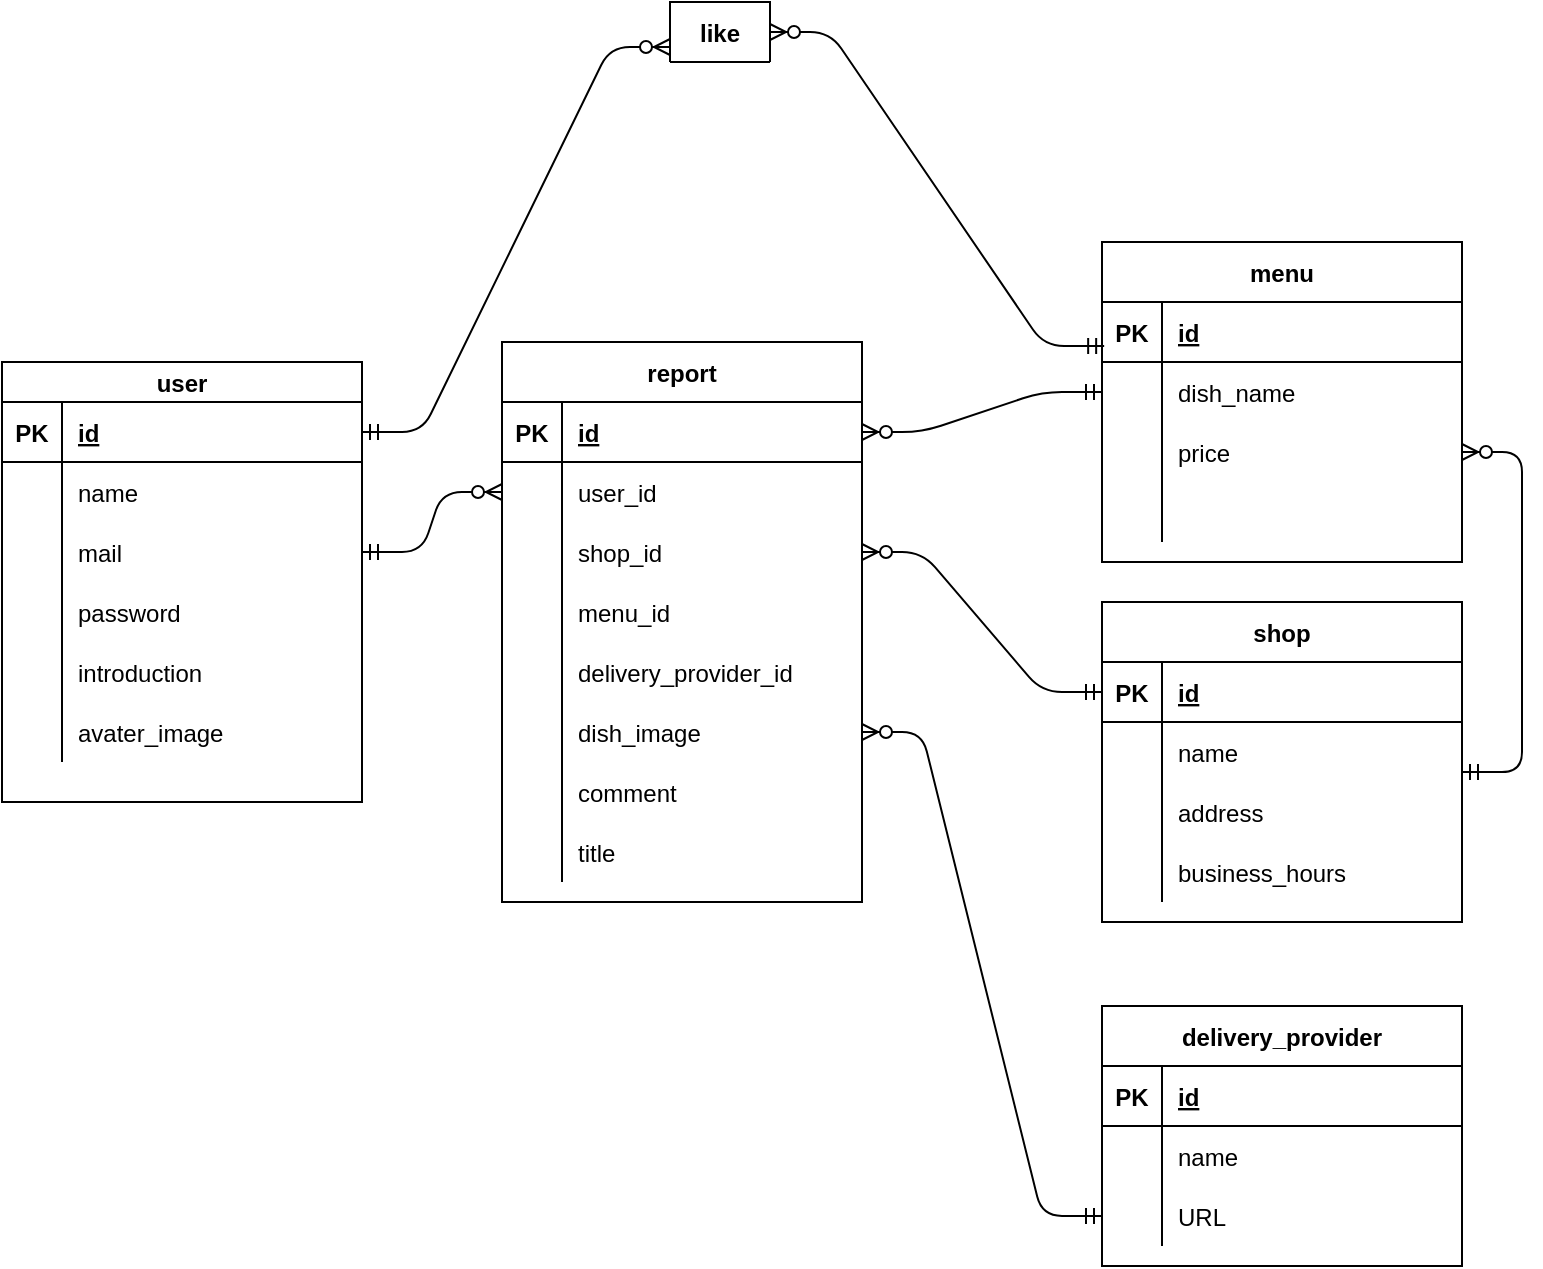 <mxfile version="14.2.9" type="github">
  <diagram id="Wzwggna4HKxUjXoeWp4Y" name="Page-1">
    <mxGraphModel dx="883" dy="841" grid="1" gridSize="10" guides="1" tooltips="1" connect="1" arrows="1" fold="1" page="1" pageScale="1" pageWidth="827" pageHeight="1169" math="0" shadow="0">
      <root>
        <mxCell id="0" />
        <mxCell id="1" parent="0" />
        <mxCell id="AOjXJjLZ3I_ZNPPKxEne-14" value="user" style="shape=table;startSize=20;container=1;collapsible=1;childLayout=tableLayout;fixedRows=1;rowLines=0;fontStyle=1;align=center;resizeLast=1;" parent="1" vertex="1">
          <mxGeometry x="30" y="530" width="180" height="220" as="geometry" />
        </mxCell>
        <mxCell id="AOjXJjLZ3I_ZNPPKxEne-15" value="" style="shape=partialRectangle;collapsible=0;dropTarget=0;pointerEvents=0;fillColor=none;top=0;left=0;bottom=1;right=0;points=[[0,0.5],[1,0.5]];portConstraint=eastwest;" parent="AOjXJjLZ3I_ZNPPKxEne-14" vertex="1">
          <mxGeometry y="20" width="180" height="30" as="geometry" />
        </mxCell>
        <mxCell id="AOjXJjLZ3I_ZNPPKxEne-16" value="PK" style="shape=partialRectangle;connectable=0;fillColor=none;top=0;left=0;bottom=0;right=0;fontStyle=1;overflow=hidden;" parent="AOjXJjLZ3I_ZNPPKxEne-15" vertex="1">
          <mxGeometry width="30" height="30" as="geometry" />
        </mxCell>
        <mxCell id="AOjXJjLZ3I_ZNPPKxEne-17" value="id" style="shape=partialRectangle;connectable=0;fillColor=none;top=0;left=0;bottom=0;right=0;align=left;spacingLeft=6;fontStyle=5;overflow=hidden;" parent="AOjXJjLZ3I_ZNPPKxEne-15" vertex="1">
          <mxGeometry x="30" width="150" height="30" as="geometry" />
        </mxCell>
        <mxCell id="AOjXJjLZ3I_ZNPPKxEne-18" value="" style="shape=partialRectangle;collapsible=0;dropTarget=0;pointerEvents=0;fillColor=none;top=0;left=0;bottom=0;right=0;points=[[0,0.5],[1,0.5]];portConstraint=eastwest;" parent="AOjXJjLZ3I_ZNPPKxEne-14" vertex="1">
          <mxGeometry y="50" width="180" height="30" as="geometry" />
        </mxCell>
        <mxCell id="AOjXJjLZ3I_ZNPPKxEne-19" value="" style="shape=partialRectangle;connectable=0;fillColor=none;top=0;left=0;bottom=0;right=0;editable=1;overflow=hidden;" parent="AOjXJjLZ3I_ZNPPKxEne-18" vertex="1">
          <mxGeometry width="30" height="30" as="geometry" />
        </mxCell>
        <mxCell id="AOjXJjLZ3I_ZNPPKxEne-20" value="name" style="shape=partialRectangle;connectable=0;fillColor=none;top=0;left=0;bottom=0;right=0;align=left;spacingLeft=6;overflow=hidden;" parent="AOjXJjLZ3I_ZNPPKxEne-18" vertex="1">
          <mxGeometry x="30" width="150" height="30" as="geometry" />
        </mxCell>
        <mxCell id="AOjXJjLZ3I_ZNPPKxEne-21" value="" style="shape=partialRectangle;collapsible=0;dropTarget=0;pointerEvents=0;fillColor=none;top=0;left=0;bottom=0;right=0;points=[[0,0.5],[1,0.5]];portConstraint=eastwest;" parent="AOjXJjLZ3I_ZNPPKxEne-14" vertex="1">
          <mxGeometry y="80" width="180" height="30" as="geometry" />
        </mxCell>
        <mxCell id="AOjXJjLZ3I_ZNPPKxEne-22" value="" style="shape=partialRectangle;connectable=0;fillColor=none;top=0;left=0;bottom=0;right=0;editable=1;overflow=hidden;" parent="AOjXJjLZ3I_ZNPPKxEne-21" vertex="1">
          <mxGeometry width="30" height="30" as="geometry" />
        </mxCell>
        <mxCell id="AOjXJjLZ3I_ZNPPKxEne-23" value="mail" style="shape=partialRectangle;connectable=0;fillColor=none;top=0;left=0;bottom=0;right=0;align=left;spacingLeft=6;overflow=hidden;" parent="AOjXJjLZ3I_ZNPPKxEne-21" vertex="1">
          <mxGeometry x="30" width="150" height="30" as="geometry" />
        </mxCell>
        <mxCell id="AOjXJjLZ3I_ZNPPKxEne-24" value="" style="shape=partialRectangle;collapsible=0;dropTarget=0;pointerEvents=0;fillColor=none;top=0;left=0;bottom=0;right=0;points=[[0,0.5],[1,0.5]];portConstraint=eastwest;" parent="AOjXJjLZ3I_ZNPPKxEne-14" vertex="1">
          <mxGeometry y="110" width="180" height="30" as="geometry" />
        </mxCell>
        <mxCell id="AOjXJjLZ3I_ZNPPKxEne-25" value="" style="shape=partialRectangle;connectable=0;fillColor=none;top=0;left=0;bottom=0;right=0;editable=1;overflow=hidden;" parent="AOjXJjLZ3I_ZNPPKxEne-24" vertex="1">
          <mxGeometry width="30" height="30" as="geometry" />
        </mxCell>
        <mxCell id="AOjXJjLZ3I_ZNPPKxEne-26" value="password" style="shape=partialRectangle;connectable=0;fillColor=none;top=0;left=0;bottom=0;right=0;align=left;spacingLeft=6;overflow=hidden;" parent="AOjXJjLZ3I_ZNPPKxEne-24" vertex="1">
          <mxGeometry x="30" width="150" height="30" as="geometry" />
        </mxCell>
        <mxCell id="kqgBNgaaH27ScCqTTMqr-25" style="shape=partialRectangle;collapsible=0;dropTarget=0;pointerEvents=0;fillColor=none;top=0;left=0;bottom=0;right=0;points=[[0,0.5],[1,0.5]];portConstraint=eastwest;" vertex="1" parent="AOjXJjLZ3I_ZNPPKxEne-14">
          <mxGeometry y="140" width="180" height="30" as="geometry" />
        </mxCell>
        <mxCell id="kqgBNgaaH27ScCqTTMqr-26" style="shape=partialRectangle;connectable=0;fillColor=none;top=0;left=0;bottom=0;right=0;editable=1;overflow=hidden;" vertex="1" parent="kqgBNgaaH27ScCqTTMqr-25">
          <mxGeometry width="30" height="30" as="geometry" />
        </mxCell>
        <mxCell id="kqgBNgaaH27ScCqTTMqr-27" value="introduction" style="shape=partialRectangle;connectable=0;fillColor=none;top=0;left=0;bottom=0;right=0;align=left;spacingLeft=6;overflow=hidden;" vertex="1" parent="kqgBNgaaH27ScCqTTMqr-25">
          <mxGeometry x="30" width="150" height="30" as="geometry" />
        </mxCell>
        <mxCell id="kqgBNgaaH27ScCqTTMqr-28" style="shape=partialRectangle;collapsible=0;dropTarget=0;pointerEvents=0;fillColor=none;top=0;left=0;bottom=0;right=0;points=[[0,0.5],[1,0.5]];portConstraint=eastwest;" vertex="1" parent="AOjXJjLZ3I_ZNPPKxEne-14">
          <mxGeometry y="170" width="180" height="30" as="geometry" />
        </mxCell>
        <mxCell id="kqgBNgaaH27ScCqTTMqr-29" style="shape=partialRectangle;connectable=0;fillColor=none;top=0;left=0;bottom=0;right=0;editable=1;overflow=hidden;" vertex="1" parent="kqgBNgaaH27ScCqTTMqr-28">
          <mxGeometry width="30" height="30" as="geometry" />
        </mxCell>
        <mxCell id="kqgBNgaaH27ScCqTTMqr-30" value="avater_image" style="shape=partialRectangle;connectable=0;fillColor=none;top=0;left=0;bottom=0;right=0;align=left;spacingLeft=6;overflow=hidden;" vertex="1" parent="kqgBNgaaH27ScCqTTMqr-28">
          <mxGeometry x="30" width="150" height="30" as="geometry" />
        </mxCell>
        <mxCell id="AOjXJjLZ3I_ZNPPKxEne-27" value="report" style="shape=table;startSize=30;container=1;collapsible=1;childLayout=tableLayout;fixedRows=1;rowLines=0;fontStyle=1;align=center;resizeLast=1;" parent="1" vertex="1">
          <mxGeometry x="280" y="520" width="180" height="280" as="geometry" />
        </mxCell>
        <mxCell id="AOjXJjLZ3I_ZNPPKxEne-28" value="" style="shape=partialRectangle;collapsible=0;dropTarget=0;pointerEvents=0;fillColor=none;top=0;left=0;bottom=1;right=0;points=[[0,0.5],[1,0.5]];portConstraint=eastwest;" parent="AOjXJjLZ3I_ZNPPKxEne-27" vertex="1">
          <mxGeometry y="30" width="180" height="30" as="geometry" />
        </mxCell>
        <mxCell id="AOjXJjLZ3I_ZNPPKxEne-29" value="PK" style="shape=partialRectangle;connectable=0;fillColor=none;top=0;left=0;bottom=0;right=0;fontStyle=1;overflow=hidden;" parent="AOjXJjLZ3I_ZNPPKxEne-28" vertex="1">
          <mxGeometry width="30" height="30" as="geometry" />
        </mxCell>
        <mxCell id="AOjXJjLZ3I_ZNPPKxEne-30" value="id" style="shape=partialRectangle;connectable=0;fillColor=none;top=0;left=0;bottom=0;right=0;align=left;spacingLeft=6;fontStyle=5;overflow=hidden;" parent="AOjXJjLZ3I_ZNPPKxEne-28" vertex="1">
          <mxGeometry x="30" width="150" height="30" as="geometry" />
        </mxCell>
        <mxCell id="AOjXJjLZ3I_ZNPPKxEne-31" value="" style="shape=partialRectangle;collapsible=0;dropTarget=0;pointerEvents=0;fillColor=none;top=0;left=0;bottom=0;right=0;points=[[0,0.5],[1,0.5]];portConstraint=eastwest;" parent="AOjXJjLZ3I_ZNPPKxEne-27" vertex="1">
          <mxGeometry y="60" width="180" height="30" as="geometry" />
        </mxCell>
        <mxCell id="AOjXJjLZ3I_ZNPPKxEne-32" value="" style="shape=partialRectangle;connectable=0;fillColor=none;top=0;left=0;bottom=0;right=0;editable=1;overflow=hidden;" parent="AOjXJjLZ3I_ZNPPKxEne-31" vertex="1">
          <mxGeometry width="30" height="30" as="geometry" />
        </mxCell>
        <mxCell id="AOjXJjLZ3I_ZNPPKxEne-33" value="user_id" style="shape=partialRectangle;connectable=0;fillColor=none;top=0;left=0;bottom=0;right=0;align=left;spacingLeft=6;overflow=hidden;" parent="AOjXJjLZ3I_ZNPPKxEne-31" vertex="1">
          <mxGeometry x="30" width="150" height="30" as="geometry" />
        </mxCell>
        <mxCell id="AOjXJjLZ3I_ZNPPKxEne-34" value="" style="shape=partialRectangle;collapsible=0;dropTarget=0;pointerEvents=0;fillColor=none;top=0;left=0;bottom=0;right=0;points=[[0,0.5],[1,0.5]];portConstraint=eastwest;" parent="AOjXJjLZ3I_ZNPPKxEne-27" vertex="1">
          <mxGeometry y="90" width="180" height="30" as="geometry" />
        </mxCell>
        <mxCell id="AOjXJjLZ3I_ZNPPKxEne-35" value="" style="shape=partialRectangle;connectable=0;fillColor=none;top=0;left=0;bottom=0;right=0;editable=1;overflow=hidden;" parent="AOjXJjLZ3I_ZNPPKxEne-34" vertex="1">
          <mxGeometry width="30" height="30" as="geometry" />
        </mxCell>
        <mxCell id="AOjXJjLZ3I_ZNPPKxEne-36" value="shop_id" style="shape=partialRectangle;connectable=0;fillColor=none;top=0;left=0;bottom=0;right=0;align=left;spacingLeft=6;overflow=hidden;" parent="AOjXJjLZ3I_ZNPPKxEne-34" vertex="1">
          <mxGeometry x="30" width="150" height="30" as="geometry" />
        </mxCell>
        <mxCell id="AOjXJjLZ3I_ZNPPKxEne-37" value="" style="shape=partialRectangle;collapsible=0;dropTarget=0;pointerEvents=0;fillColor=none;top=0;left=0;bottom=0;right=0;points=[[0,0.5],[1,0.5]];portConstraint=eastwest;" parent="AOjXJjLZ3I_ZNPPKxEne-27" vertex="1">
          <mxGeometry y="120" width="180" height="30" as="geometry" />
        </mxCell>
        <mxCell id="AOjXJjLZ3I_ZNPPKxEne-38" value="" style="shape=partialRectangle;connectable=0;fillColor=none;top=0;left=0;bottom=0;right=0;editable=1;overflow=hidden;" parent="AOjXJjLZ3I_ZNPPKxEne-37" vertex="1">
          <mxGeometry width="30" height="30" as="geometry" />
        </mxCell>
        <mxCell id="AOjXJjLZ3I_ZNPPKxEne-39" value="menu_id" style="shape=partialRectangle;connectable=0;fillColor=none;top=0;left=0;bottom=0;right=0;align=left;spacingLeft=6;overflow=hidden;" parent="AOjXJjLZ3I_ZNPPKxEne-37" vertex="1">
          <mxGeometry x="30" width="150" height="30" as="geometry" />
        </mxCell>
        <mxCell id="kqgBNgaaH27ScCqTTMqr-81" style="shape=partialRectangle;collapsible=0;dropTarget=0;pointerEvents=0;fillColor=none;top=0;left=0;bottom=0;right=0;points=[[0,0.5],[1,0.5]];portConstraint=eastwest;" vertex="1" parent="AOjXJjLZ3I_ZNPPKxEne-27">
          <mxGeometry y="150" width="180" height="30" as="geometry" />
        </mxCell>
        <mxCell id="kqgBNgaaH27ScCqTTMqr-82" style="shape=partialRectangle;connectable=0;fillColor=none;top=0;left=0;bottom=0;right=0;editable=1;overflow=hidden;" vertex="1" parent="kqgBNgaaH27ScCqTTMqr-81">
          <mxGeometry width="30" height="30" as="geometry" />
        </mxCell>
        <mxCell id="kqgBNgaaH27ScCqTTMqr-83" value="delivery_provider_id" style="shape=partialRectangle;connectable=0;fillColor=none;top=0;left=0;bottom=0;right=0;align=left;spacingLeft=6;overflow=hidden;" vertex="1" parent="kqgBNgaaH27ScCqTTMqr-81">
          <mxGeometry x="30" width="150" height="30" as="geometry" />
        </mxCell>
        <mxCell id="kqgBNgaaH27ScCqTTMqr-50" style="shape=partialRectangle;collapsible=0;dropTarget=0;pointerEvents=0;fillColor=none;top=0;left=0;bottom=0;right=0;points=[[0,0.5],[1,0.5]];portConstraint=eastwest;" vertex="1" parent="AOjXJjLZ3I_ZNPPKxEne-27">
          <mxGeometry y="180" width="180" height="30" as="geometry" />
        </mxCell>
        <mxCell id="kqgBNgaaH27ScCqTTMqr-51" style="shape=partialRectangle;connectable=0;fillColor=none;top=0;left=0;bottom=0;right=0;editable=1;overflow=hidden;" vertex="1" parent="kqgBNgaaH27ScCqTTMqr-50">
          <mxGeometry width="30" height="30" as="geometry" />
        </mxCell>
        <mxCell id="kqgBNgaaH27ScCqTTMqr-52" value="dish_image" style="shape=partialRectangle;connectable=0;fillColor=none;top=0;left=0;bottom=0;right=0;align=left;spacingLeft=6;overflow=hidden;" vertex="1" parent="kqgBNgaaH27ScCqTTMqr-50">
          <mxGeometry x="30" width="150" height="30" as="geometry" />
        </mxCell>
        <mxCell id="kqgBNgaaH27ScCqTTMqr-47" style="shape=partialRectangle;collapsible=0;dropTarget=0;pointerEvents=0;fillColor=none;top=0;left=0;bottom=0;right=0;points=[[0,0.5],[1,0.5]];portConstraint=eastwest;" vertex="1" parent="AOjXJjLZ3I_ZNPPKxEne-27">
          <mxGeometry y="210" width="180" height="30" as="geometry" />
        </mxCell>
        <mxCell id="kqgBNgaaH27ScCqTTMqr-48" style="shape=partialRectangle;connectable=0;fillColor=none;top=0;left=0;bottom=0;right=0;editable=1;overflow=hidden;" vertex="1" parent="kqgBNgaaH27ScCqTTMqr-47">
          <mxGeometry width="30" height="30" as="geometry" />
        </mxCell>
        <mxCell id="kqgBNgaaH27ScCqTTMqr-49" value="comment" style="shape=partialRectangle;connectable=0;fillColor=none;top=0;left=0;bottom=0;right=0;align=left;spacingLeft=6;overflow=hidden;" vertex="1" parent="kqgBNgaaH27ScCqTTMqr-47">
          <mxGeometry x="30" width="150" height="30" as="geometry" />
        </mxCell>
        <mxCell id="kqgBNgaaH27ScCqTTMqr-44" style="shape=partialRectangle;collapsible=0;dropTarget=0;pointerEvents=0;fillColor=none;top=0;left=0;bottom=0;right=0;points=[[0,0.5],[1,0.5]];portConstraint=eastwest;" vertex="1" parent="AOjXJjLZ3I_ZNPPKxEne-27">
          <mxGeometry y="240" width="180" height="30" as="geometry" />
        </mxCell>
        <mxCell id="kqgBNgaaH27ScCqTTMqr-45" style="shape=partialRectangle;connectable=0;fillColor=none;top=0;left=0;bottom=0;right=0;editable=1;overflow=hidden;" vertex="1" parent="kqgBNgaaH27ScCqTTMqr-44">
          <mxGeometry width="30" height="30" as="geometry" />
        </mxCell>
        <mxCell id="kqgBNgaaH27ScCqTTMqr-46" value="title" style="shape=partialRectangle;connectable=0;fillColor=none;top=0;left=0;bottom=0;right=0;align=left;spacingLeft=6;overflow=hidden;" vertex="1" parent="kqgBNgaaH27ScCqTTMqr-44">
          <mxGeometry x="30" width="150" height="30" as="geometry" />
        </mxCell>
        <mxCell id="AOjXJjLZ3I_ZNPPKxEne-40" value="shop" style="shape=table;startSize=30;container=1;collapsible=1;childLayout=tableLayout;fixedRows=1;rowLines=0;fontStyle=1;align=center;resizeLast=1;" parent="1" vertex="1">
          <mxGeometry x="580" y="650" width="180" height="160" as="geometry" />
        </mxCell>
        <mxCell id="AOjXJjLZ3I_ZNPPKxEne-41" value="" style="shape=partialRectangle;collapsible=0;dropTarget=0;pointerEvents=0;fillColor=none;top=0;left=0;bottom=1;right=0;points=[[0,0.5],[1,0.5]];portConstraint=eastwest;" parent="AOjXJjLZ3I_ZNPPKxEne-40" vertex="1">
          <mxGeometry y="30" width="180" height="30" as="geometry" />
        </mxCell>
        <mxCell id="AOjXJjLZ3I_ZNPPKxEne-42" value="PK" style="shape=partialRectangle;connectable=0;fillColor=none;top=0;left=0;bottom=0;right=0;fontStyle=1;overflow=hidden;" parent="AOjXJjLZ3I_ZNPPKxEne-41" vertex="1">
          <mxGeometry width="30" height="30" as="geometry" />
        </mxCell>
        <mxCell id="AOjXJjLZ3I_ZNPPKxEne-43" value="id" style="shape=partialRectangle;connectable=0;fillColor=none;top=0;left=0;bottom=0;right=0;align=left;spacingLeft=6;fontStyle=5;overflow=hidden;" parent="AOjXJjLZ3I_ZNPPKxEne-41" vertex="1">
          <mxGeometry x="30" width="150" height="30" as="geometry" />
        </mxCell>
        <mxCell id="AOjXJjLZ3I_ZNPPKxEne-44" value="" style="shape=partialRectangle;collapsible=0;dropTarget=0;pointerEvents=0;fillColor=none;top=0;left=0;bottom=0;right=0;points=[[0,0.5],[1,0.5]];portConstraint=eastwest;" parent="AOjXJjLZ3I_ZNPPKxEne-40" vertex="1">
          <mxGeometry y="60" width="180" height="30" as="geometry" />
        </mxCell>
        <mxCell id="AOjXJjLZ3I_ZNPPKxEne-45" value="" style="shape=partialRectangle;connectable=0;fillColor=none;top=0;left=0;bottom=0;right=0;editable=1;overflow=hidden;" parent="AOjXJjLZ3I_ZNPPKxEne-44" vertex="1">
          <mxGeometry width="30" height="30" as="geometry" />
        </mxCell>
        <mxCell id="AOjXJjLZ3I_ZNPPKxEne-46" value="name" style="shape=partialRectangle;connectable=0;fillColor=none;top=0;left=0;bottom=0;right=0;align=left;spacingLeft=6;overflow=hidden;" parent="AOjXJjLZ3I_ZNPPKxEne-44" vertex="1">
          <mxGeometry x="30" width="150" height="30" as="geometry" />
        </mxCell>
        <mxCell id="AOjXJjLZ3I_ZNPPKxEne-47" value="" style="shape=partialRectangle;collapsible=0;dropTarget=0;pointerEvents=0;fillColor=none;top=0;left=0;bottom=0;right=0;points=[[0,0.5],[1,0.5]];portConstraint=eastwest;" parent="AOjXJjLZ3I_ZNPPKxEne-40" vertex="1">
          <mxGeometry y="90" width="180" height="30" as="geometry" />
        </mxCell>
        <mxCell id="AOjXJjLZ3I_ZNPPKxEne-48" value="" style="shape=partialRectangle;connectable=0;fillColor=none;top=0;left=0;bottom=0;right=0;editable=1;overflow=hidden;" parent="AOjXJjLZ3I_ZNPPKxEne-47" vertex="1">
          <mxGeometry width="30" height="30" as="geometry" />
        </mxCell>
        <mxCell id="AOjXJjLZ3I_ZNPPKxEne-49" value="address" style="shape=partialRectangle;connectable=0;fillColor=none;top=0;left=0;bottom=0;right=0;align=left;spacingLeft=6;overflow=hidden;" parent="AOjXJjLZ3I_ZNPPKxEne-47" vertex="1">
          <mxGeometry x="30" width="150" height="30" as="geometry" />
        </mxCell>
        <mxCell id="AOjXJjLZ3I_ZNPPKxEne-50" value="" style="shape=partialRectangle;collapsible=0;dropTarget=0;pointerEvents=0;fillColor=none;top=0;left=0;bottom=0;right=0;points=[[0,0.5],[1,0.5]];portConstraint=eastwest;" parent="AOjXJjLZ3I_ZNPPKxEne-40" vertex="1">
          <mxGeometry y="120" width="180" height="30" as="geometry" />
        </mxCell>
        <mxCell id="AOjXJjLZ3I_ZNPPKxEne-51" value="" style="shape=partialRectangle;connectable=0;fillColor=none;top=0;left=0;bottom=0;right=0;editable=1;overflow=hidden;" parent="AOjXJjLZ3I_ZNPPKxEne-50" vertex="1">
          <mxGeometry width="30" height="30" as="geometry" />
        </mxCell>
        <mxCell id="AOjXJjLZ3I_ZNPPKxEne-52" value="business_hours" style="shape=partialRectangle;connectable=0;fillColor=none;top=0;left=0;bottom=0;right=0;align=left;spacingLeft=6;overflow=hidden;" parent="AOjXJjLZ3I_ZNPPKxEne-50" vertex="1">
          <mxGeometry x="30" width="150" height="30" as="geometry" />
        </mxCell>
        <mxCell id="AOjXJjLZ3I_ZNPPKxEne-53" value="menu" style="shape=table;startSize=30;container=1;collapsible=1;childLayout=tableLayout;fixedRows=1;rowLines=0;fontStyle=1;align=center;resizeLast=1;" parent="1" vertex="1">
          <mxGeometry x="580" y="470" width="180" height="160" as="geometry" />
        </mxCell>
        <mxCell id="AOjXJjLZ3I_ZNPPKxEne-54" value="" style="shape=partialRectangle;collapsible=0;dropTarget=0;pointerEvents=0;fillColor=none;top=0;left=0;bottom=1;right=0;points=[[0,0.5],[1,0.5]];portConstraint=eastwest;" parent="AOjXJjLZ3I_ZNPPKxEne-53" vertex="1">
          <mxGeometry y="30" width="180" height="30" as="geometry" />
        </mxCell>
        <mxCell id="AOjXJjLZ3I_ZNPPKxEne-55" value="PK" style="shape=partialRectangle;connectable=0;fillColor=none;top=0;left=0;bottom=0;right=0;fontStyle=1;overflow=hidden;" parent="AOjXJjLZ3I_ZNPPKxEne-54" vertex="1">
          <mxGeometry width="30" height="30" as="geometry" />
        </mxCell>
        <mxCell id="AOjXJjLZ3I_ZNPPKxEne-56" value="id" style="shape=partialRectangle;connectable=0;fillColor=none;top=0;left=0;bottom=0;right=0;align=left;spacingLeft=6;fontStyle=5;overflow=hidden;" parent="AOjXJjLZ3I_ZNPPKxEne-54" vertex="1">
          <mxGeometry x="30" width="150" height="30" as="geometry" />
        </mxCell>
        <mxCell id="AOjXJjLZ3I_ZNPPKxEne-57" value="" style="shape=partialRectangle;collapsible=0;dropTarget=0;pointerEvents=0;fillColor=none;top=0;left=0;bottom=0;right=0;points=[[0,0.5],[1,0.5]];portConstraint=eastwest;" parent="AOjXJjLZ3I_ZNPPKxEne-53" vertex="1">
          <mxGeometry y="60" width="180" height="30" as="geometry" />
        </mxCell>
        <mxCell id="AOjXJjLZ3I_ZNPPKxEne-58" value="" style="shape=partialRectangle;connectable=0;fillColor=none;top=0;left=0;bottom=0;right=0;editable=1;overflow=hidden;" parent="AOjXJjLZ3I_ZNPPKxEne-57" vertex="1">
          <mxGeometry width="30" height="30" as="geometry" />
        </mxCell>
        <mxCell id="AOjXJjLZ3I_ZNPPKxEne-59" value="dish_name" style="shape=partialRectangle;connectable=0;fillColor=none;top=0;left=0;bottom=0;right=0;align=left;spacingLeft=6;overflow=hidden;" parent="AOjXJjLZ3I_ZNPPKxEne-57" vertex="1">
          <mxGeometry x="30" width="150" height="30" as="geometry" />
        </mxCell>
        <mxCell id="AOjXJjLZ3I_ZNPPKxEne-60" value="" style="shape=partialRectangle;collapsible=0;dropTarget=0;pointerEvents=0;fillColor=none;top=0;left=0;bottom=0;right=0;points=[[0,0.5],[1,0.5]];portConstraint=eastwest;" parent="AOjXJjLZ3I_ZNPPKxEne-53" vertex="1">
          <mxGeometry y="90" width="180" height="30" as="geometry" />
        </mxCell>
        <mxCell id="AOjXJjLZ3I_ZNPPKxEne-61" value="" style="shape=partialRectangle;connectable=0;fillColor=none;top=0;left=0;bottom=0;right=0;editable=1;overflow=hidden;" parent="AOjXJjLZ3I_ZNPPKxEne-60" vertex="1">
          <mxGeometry width="30" height="30" as="geometry" />
        </mxCell>
        <mxCell id="AOjXJjLZ3I_ZNPPKxEne-62" value="price" style="shape=partialRectangle;connectable=0;fillColor=none;top=0;left=0;bottom=0;right=0;align=left;spacingLeft=6;overflow=hidden;" parent="AOjXJjLZ3I_ZNPPKxEne-60" vertex="1">
          <mxGeometry x="30" width="150" height="30" as="geometry" />
        </mxCell>
        <mxCell id="kqgBNgaaH27ScCqTTMqr-84" style="shape=partialRectangle;collapsible=0;dropTarget=0;pointerEvents=0;fillColor=none;top=0;left=0;bottom=0;right=0;points=[[0,0.5],[1,0.5]];portConstraint=eastwest;" vertex="1" parent="AOjXJjLZ3I_ZNPPKxEne-53">
          <mxGeometry y="120" width="180" height="30" as="geometry" />
        </mxCell>
        <mxCell id="kqgBNgaaH27ScCqTTMqr-85" style="shape=partialRectangle;connectable=0;fillColor=none;top=0;left=0;bottom=0;right=0;editable=1;overflow=hidden;" vertex="1" parent="kqgBNgaaH27ScCqTTMqr-84">
          <mxGeometry width="30" height="30" as="geometry" />
        </mxCell>
        <mxCell id="kqgBNgaaH27ScCqTTMqr-86" style="shape=partialRectangle;connectable=0;fillColor=none;top=0;left=0;bottom=0;right=0;align=left;spacingLeft=6;overflow=hidden;" vertex="1" parent="kqgBNgaaH27ScCqTTMqr-84">
          <mxGeometry x="30" width="150" height="30" as="geometry" />
        </mxCell>
        <mxCell id="AOjXJjLZ3I_ZNPPKxEne-68" value="" style="edgeStyle=entityRelationEdgeStyle;fontSize=12;html=1;endArrow=ERzeroToMany;startArrow=ERmandOne;exitX=1;exitY=-0.165;exitDx=0;exitDy=0;exitPerimeter=0;" parent="1" target="AOjXJjLZ3I_ZNPPKxEne-60" edge="1" source="AOjXJjLZ3I_ZNPPKxEne-47">
          <mxGeometry width="100" height="100" relative="1" as="geometry">
            <mxPoint x="650" y="720" as="sourcePoint" />
            <mxPoint x="750" y="620" as="targetPoint" />
          </mxGeometry>
        </mxCell>
        <mxCell id="AOjXJjLZ3I_ZNPPKxEne-70" value="like" style="shape=table;startSize=30;container=1;collapsible=1;childLayout=tableLayout;fixedRows=1;rowLines=0;fontStyle=1;align=center;resizeLast=1;" parent="1" vertex="1" collapsed="1">
          <mxGeometry x="364" y="350" width="50" height="30" as="geometry">
            <mxRectangle x="130" y="425" width="180" height="160" as="alternateBounds" />
          </mxGeometry>
        </mxCell>
        <mxCell id="AOjXJjLZ3I_ZNPPKxEne-71" value="" style="shape=partialRectangle;collapsible=0;dropTarget=0;pointerEvents=0;fillColor=none;top=0;left=0;bottom=1;right=0;points=[[0,0.5],[1,0.5]];portConstraint=eastwest;" parent="AOjXJjLZ3I_ZNPPKxEne-70" vertex="1">
          <mxGeometry y="30" width="180" height="30" as="geometry" />
        </mxCell>
        <mxCell id="AOjXJjLZ3I_ZNPPKxEne-72" value="PK" style="shape=partialRectangle;connectable=0;fillColor=none;top=0;left=0;bottom=0;right=0;fontStyle=1;overflow=hidden;" parent="AOjXJjLZ3I_ZNPPKxEne-71" vertex="1">
          <mxGeometry width="30" height="30" as="geometry" />
        </mxCell>
        <mxCell id="AOjXJjLZ3I_ZNPPKxEne-73" value="UniqueID" style="shape=partialRectangle;connectable=0;fillColor=none;top=0;left=0;bottom=0;right=0;align=left;spacingLeft=6;fontStyle=5;overflow=hidden;" parent="AOjXJjLZ3I_ZNPPKxEne-71" vertex="1">
          <mxGeometry x="30" width="150" height="30" as="geometry" />
        </mxCell>
        <mxCell id="AOjXJjLZ3I_ZNPPKxEne-74" value="" style="shape=partialRectangle;collapsible=0;dropTarget=0;pointerEvents=0;fillColor=none;top=0;left=0;bottom=0;right=0;points=[[0,0.5],[1,0.5]];portConstraint=eastwest;" parent="AOjXJjLZ3I_ZNPPKxEne-70" vertex="1">
          <mxGeometry y="60" width="180" height="30" as="geometry" />
        </mxCell>
        <mxCell id="AOjXJjLZ3I_ZNPPKxEne-75" value="" style="shape=partialRectangle;connectable=0;fillColor=none;top=0;left=0;bottom=0;right=0;editable=1;overflow=hidden;" parent="AOjXJjLZ3I_ZNPPKxEne-74" vertex="1">
          <mxGeometry width="30" height="30" as="geometry" />
        </mxCell>
        <mxCell id="AOjXJjLZ3I_ZNPPKxEne-76" value="oomment" style="shape=partialRectangle;connectable=0;fillColor=none;top=0;left=0;bottom=0;right=0;align=left;spacingLeft=6;overflow=hidden;" parent="AOjXJjLZ3I_ZNPPKxEne-74" vertex="1">
          <mxGeometry x="30" width="150" height="30" as="geometry" />
        </mxCell>
        <mxCell id="AOjXJjLZ3I_ZNPPKxEne-77" value="" style="shape=partialRectangle;collapsible=0;dropTarget=0;pointerEvents=0;fillColor=none;top=0;left=0;bottom=0;right=0;points=[[0,0.5],[1,0.5]];portConstraint=eastwest;" parent="AOjXJjLZ3I_ZNPPKxEne-70" vertex="1">
          <mxGeometry y="90" width="180" height="30" as="geometry" />
        </mxCell>
        <mxCell id="AOjXJjLZ3I_ZNPPKxEne-78" value="" style="shape=partialRectangle;connectable=0;fillColor=none;top=0;left=0;bottom=0;right=0;editable=1;overflow=hidden;" parent="AOjXJjLZ3I_ZNPPKxEne-77" vertex="1">
          <mxGeometry width="30" height="30" as="geometry" />
        </mxCell>
        <mxCell id="AOjXJjLZ3I_ZNPPKxEne-79" value="" style="shape=partialRectangle;connectable=0;fillColor=none;top=0;left=0;bottom=0;right=0;align=left;spacingLeft=6;overflow=hidden;" parent="AOjXJjLZ3I_ZNPPKxEne-77" vertex="1">
          <mxGeometry x="30" width="150" height="30" as="geometry" />
        </mxCell>
        <mxCell id="AOjXJjLZ3I_ZNPPKxEne-80" value="" style="shape=partialRectangle;collapsible=0;dropTarget=0;pointerEvents=0;fillColor=none;top=0;left=0;bottom=0;right=0;points=[[0,0.5],[1,0.5]];portConstraint=eastwest;" parent="AOjXJjLZ3I_ZNPPKxEne-70" vertex="1">
          <mxGeometry y="120" width="180" height="30" as="geometry" />
        </mxCell>
        <mxCell id="AOjXJjLZ3I_ZNPPKxEne-81" value="" style="shape=partialRectangle;connectable=0;fillColor=none;top=0;left=0;bottom=0;right=0;editable=1;overflow=hidden;" parent="AOjXJjLZ3I_ZNPPKxEne-80" vertex="1">
          <mxGeometry width="30" height="30" as="geometry" />
        </mxCell>
        <mxCell id="AOjXJjLZ3I_ZNPPKxEne-82" value="" style="shape=partialRectangle;connectable=0;fillColor=none;top=0;left=0;bottom=0;right=0;align=left;spacingLeft=6;overflow=hidden;" parent="AOjXJjLZ3I_ZNPPKxEne-80" vertex="1">
          <mxGeometry x="30" width="150" height="30" as="geometry" />
        </mxCell>
        <mxCell id="AOjXJjLZ3I_ZNPPKxEne-83" value="" style="edgeStyle=entityRelationEdgeStyle;fontSize=12;html=1;endArrow=ERzeroToMany;startArrow=ERmandOne;entryX=0;entryY=0.75;entryDx=0;entryDy=0;exitX=1;exitY=0.5;exitDx=0;exitDy=0;" parent="1" source="AOjXJjLZ3I_ZNPPKxEne-15" edge="1" target="AOjXJjLZ3I_ZNPPKxEne-70">
          <mxGeometry width="100" height="100" relative="1" as="geometry">
            <mxPoint x="20" y="585" as="sourcePoint" />
            <mxPoint x="126" y="460" as="targetPoint" />
          </mxGeometry>
        </mxCell>
        <mxCell id="AOjXJjLZ3I_ZNPPKxEne-84" value="" style="edgeStyle=entityRelationEdgeStyle;fontSize=12;html=1;endArrow=ERzeroToMany;startArrow=ERmandOne;exitX=0.006;exitY=0.733;exitDx=0;exitDy=0;exitPerimeter=0;" parent="1" source="AOjXJjLZ3I_ZNPPKxEne-54" target="AOjXJjLZ3I_ZNPPKxEne-71" edge="1">
          <mxGeometry width="100" height="100" relative="1" as="geometry">
            <mxPoint x="430" y="490" as="sourcePoint" />
            <mxPoint x="530" y="390" as="targetPoint" />
          </mxGeometry>
        </mxCell>
        <mxCell id="kqgBNgaaH27ScCqTTMqr-1" value="" style="edgeStyle=entityRelationEdgeStyle;fontSize=12;html=1;endArrow=ERzeroToMany;startArrow=ERmandOne;exitX=1;exitY=0.5;exitDx=0;exitDy=0;" edge="1" parent="1" source="AOjXJjLZ3I_ZNPPKxEne-21" target="AOjXJjLZ3I_ZNPPKxEne-31">
          <mxGeometry width="100" height="100" relative="1" as="geometry">
            <mxPoint x="230" y="750" as="sourcePoint" />
            <mxPoint x="330" y="650" as="targetPoint" />
          </mxGeometry>
        </mxCell>
        <mxCell id="kqgBNgaaH27ScCqTTMqr-39" value="" style="edgeStyle=entityRelationEdgeStyle;fontSize=12;html=1;endArrow=ERzeroToMany;startArrow=ERmandOne;entryX=1;entryY=0.5;entryDx=0;entryDy=0;exitX=0;exitY=0.5;exitDx=0;exitDy=0;" edge="1" parent="1" source="AOjXJjLZ3I_ZNPPKxEne-41" target="AOjXJjLZ3I_ZNPPKxEne-34">
          <mxGeometry width="100" height="100" relative="1" as="geometry">
            <mxPoint x="700" y="720" as="sourcePoint" />
            <mxPoint x="600" y="820" as="targetPoint" />
          </mxGeometry>
        </mxCell>
        <mxCell id="kqgBNgaaH27ScCqTTMqr-40" value="" style="edgeStyle=entityRelationEdgeStyle;fontSize=12;html=1;endArrow=ERzeroToMany;startArrow=ERmandOne;entryX=1;entryY=0.5;entryDx=0;entryDy=0;exitX=0;exitY=0.5;exitDx=0;exitDy=0;" edge="1" parent="1" source="AOjXJjLZ3I_ZNPPKxEne-57" target="AOjXJjLZ3I_ZNPPKxEne-28">
          <mxGeometry width="100" height="100" relative="1" as="geometry">
            <mxPoint x="490" y="610" as="sourcePoint" />
            <mxPoint x="390" y="684" as="targetPoint" />
          </mxGeometry>
        </mxCell>
        <mxCell id="kqgBNgaaH27ScCqTTMqr-53" value="delivery_provider" style="shape=table;startSize=30;container=1;collapsible=1;childLayout=tableLayout;fixedRows=1;rowLines=0;fontStyle=1;align=center;resizeLast=1;" vertex="1" parent="1">
          <mxGeometry x="580" y="852" width="180" height="130" as="geometry" />
        </mxCell>
        <mxCell id="kqgBNgaaH27ScCqTTMqr-54" value="" style="shape=partialRectangle;collapsible=0;dropTarget=0;pointerEvents=0;fillColor=none;top=0;left=0;bottom=1;right=0;points=[[0,0.5],[1,0.5]];portConstraint=eastwest;" vertex="1" parent="kqgBNgaaH27ScCqTTMqr-53">
          <mxGeometry y="30" width="180" height="30" as="geometry" />
        </mxCell>
        <mxCell id="kqgBNgaaH27ScCqTTMqr-55" value="PK" style="shape=partialRectangle;connectable=0;fillColor=none;top=0;left=0;bottom=0;right=0;fontStyle=1;overflow=hidden;" vertex="1" parent="kqgBNgaaH27ScCqTTMqr-54">
          <mxGeometry width="30" height="30" as="geometry" />
        </mxCell>
        <mxCell id="kqgBNgaaH27ScCqTTMqr-56" value="id" style="shape=partialRectangle;connectable=0;fillColor=none;top=0;left=0;bottom=0;right=0;align=left;spacingLeft=6;fontStyle=5;overflow=hidden;" vertex="1" parent="kqgBNgaaH27ScCqTTMqr-54">
          <mxGeometry x="30" width="150" height="30" as="geometry" />
        </mxCell>
        <mxCell id="kqgBNgaaH27ScCqTTMqr-57" value="" style="shape=partialRectangle;collapsible=0;dropTarget=0;pointerEvents=0;fillColor=none;top=0;left=0;bottom=0;right=0;points=[[0,0.5],[1,0.5]];portConstraint=eastwest;" vertex="1" parent="kqgBNgaaH27ScCqTTMqr-53">
          <mxGeometry y="60" width="180" height="30" as="geometry" />
        </mxCell>
        <mxCell id="kqgBNgaaH27ScCqTTMqr-58" value="" style="shape=partialRectangle;connectable=0;fillColor=none;top=0;left=0;bottom=0;right=0;editable=1;overflow=hidden;" vertex="1" parent="kqgBNgaaH27ScCqTTMqr-57">
          <mxGeometry width="30" height="30" as="geometry" />
        </mxCell>
        <mxCell id="kqgBNgaaH27ScCqTTMqr-59" value="name" style="shape=partialRectangle;connectable=0;fillColor=none;top=0;left=0;bottom=0;right=0;align=left;spacingLeft=6;overflow=hidden;" vertex="1" parent="kqgBNgaaH27ScCqTTMqr-57">
          <mxGeometry x="30" width="150" height="30" as="geometry" />
        </mxCell>
        <mxCell id="kqgBNgaaH27ScCqTTMqr-69" style="shape=partialRectangle;collapsible=0;dropTarget=0;pointerEvents=0;fillColor=none;top=0;left=0;bottom=0;right=0;points=[[0,0.5],[1,0.5]];portConstraint=eastwest;" vertex="1" parent="kqgBNgaaH27ScCqTTMqr-53">
          <mxGeometry y="90" width="180" height="30" as="geometry" />
        </mxCell>
        <mxCell id="kqgBNgaaH27ScCqTTMqr-70" style="shape=partialRectangle;connectable=0;fillColor=none;top=0;left=0;bottom=0;right=0;editable=1;overflow=hidden;" vertex="1" parent="kqgBNgaaH27ScCqTTMqr-69">
          <mxGeometry width="30" height="30" as="geometry" />
        </mxCell>
        <mxCell id="kqgBNgaaH27ScCqTTMqr-71" value="URL" style="shape=partialRectangle;connectable=0;fillColor=none;top=0;left=0;bottom=0;right=0;align=left;spacingLeft=6;overflow=hidden;" vertex="1" parent="kqgBNgaaH27ScCqTTMqr-69">
          <mxGeometry x="30" width="150" height="30" as="geometry" />
        </mxCell>
        <mxCell id="kqgBNgaaH27ScCqTTMqr-77" value="" style="edgeStyle=entityRelationEdgeStyle;fontSize=12;html=1;endArrow=ERzeroToMany;startArrow=ERmandOne;entryX=1;entryY=0.5;entryDx=0;entryDy=0;" edge="1" parent="1" source="kqgBNgaaH27ScCqTTMqr-69" target="kqgBNgaaH27ScCqTTMqr-50">
          <mxGeometry width="100" height="100" relative="1" as="geometry">
            <mxPoint x="560" y="610" as="sourcePoint" />
            <mxPoint x="460" y="710" as="targetPoint" />
          </mxGeometry>
        </mxCell>
      </root>
    </mxGraphModel>
  </diagram>
</mxfile>
